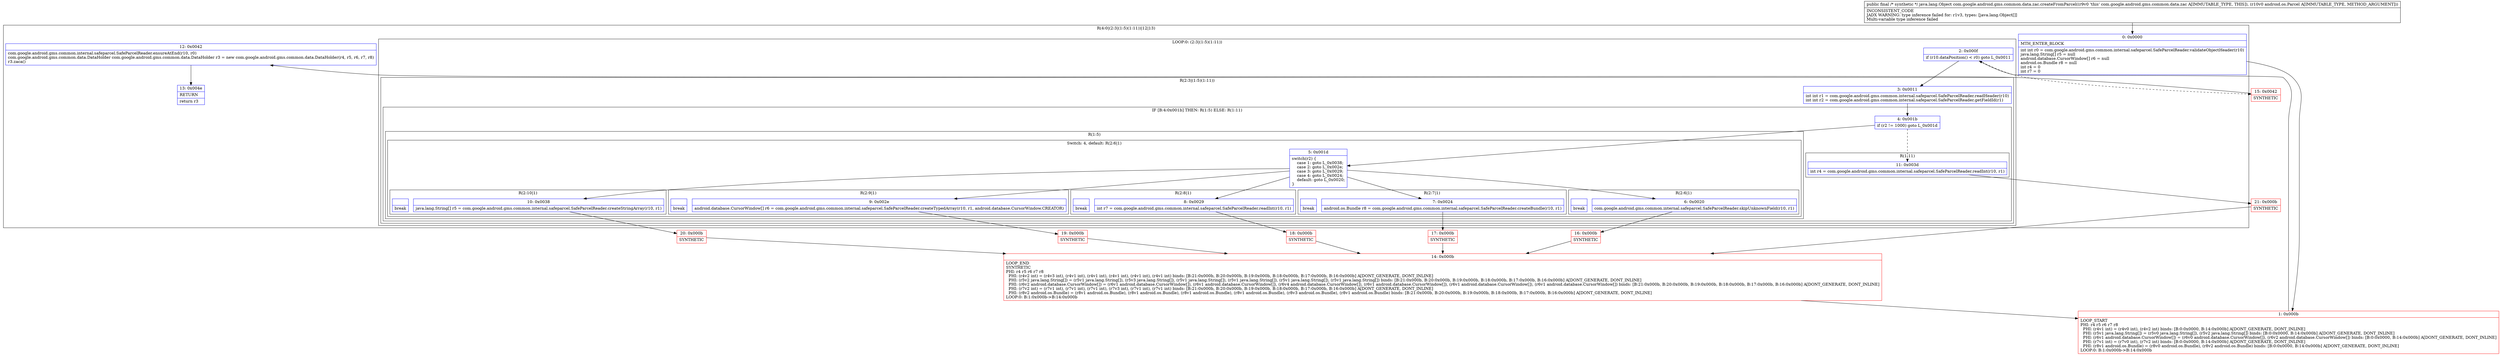 digraph "CFG forcom.google.android.gms.common.data.zac.createFromParcel(Landroid\/os\/Parcel;)Ljava\/lang\/Object;" {
subgraph cluster_Region_24585751 {
label = "R(4:0|(2:3|(1:5)(1:11))|12|13)";
node [shape=record,color=blue];
Node_0 [shape=record,label="{0\:\ 0x0000|MTH_ENTER_BLOCK\l|int int r0 = com.google.android.gms.common.internal.safeparcel.SafeParcelReader.validateObjectHeader(r10)\ljava.lang.String[] r5 = null\landroid.database.CursorWindow[] r6 = null\landroid.os.Bundle r8 = null\lint r4 = 0\lint r7 = 0\l}"];
subgraph cluster_LoopRegion_2048817575 {
label = "LOOP:0: (2:3|(1:5)(1:11))";
node [shape=record,color=blue];
Node_2 [shape=record,label="{2\:\ 0x000f|if (r10.dataPosition() \< r0) goto L_0x0011\l}"];
subgraph cluster_Region_257844992 {
label = "R(2:3|(1:5)(1:11))";
node [shape=record,color=blue];
Node_3 [shape=record,label="{3\:\ 0x0011|int int r1 = com.google.android.gms.common.internal.safeparcel.SafeParcelReader.readHeader(r10)\lint int r2 = com.google.android.gms.common.internal.safeparcel.SafeParcelReader.getFieldId(r1)\l}"];
subgraph cluster_IfRegion_1381924251 {
label = "IF [B:4:0x001b] THEN: R(1:5) ELSE: R(1:11)";
node [shape=record,color=blue];
Node_4 [shape=record,label="{4\:\ 0x001b|if (r2 != 1000) goto L_0x001d\l}"];
subgraph cluster_Region_568560640 {
label = "R(1:5)";
node [shape=record,color=blue];
subgraph cluster_SwitchRegion_1648325688 {
label = "Switch: 4, default: R(2:6|1)";
node [shape=record,color=blue];
Node_5 [shape=record,label="{5\:\ 0x001d|switch(r2) \{\l    case 1: goto L_0x0038;\l    case 2: goto L_0x002e;\l    case 3: goto L_0x0029;\l    case 4: goto L_0x0024;\l    default: goto L_0x0020;\l\}\l}"];
subgraph cluster_Region_76884457 {
label = "R(2:10|1)";
node [shape=record,color=blue];
Node_10 [shape=record,label="{10\:\ 0x0038|java.lang.String[] r5 = com.google.android.gms.common.internal.safeparcel.SafeParcelReader.createStringArray(r10, r1)\l}"];
Node_InsnContainer_954512048 [shape=record,label="{|break\l}"];
}
subgraph cluster_Region_680683236 {
label = "R(2:9|1)";
node [shape=record,color=blue];
Node_9 [shape=record,label="{9\:\ 0x002e|android.database.CursorWindow[] r6 = com.google.android.gms.common.internal.safeparcel.SafeParcelReader.createTypedArray(r10, r1, android.database.CursorWindow.CREATOR)\l}"];
Node_InsnContainer_222060813 [shape=record,label="{|break\l}"];
}
subgraph cluster_Region_876646954 {
label = "R(2:8|1)";
node [shape=record,color=blue];
Node_8 [shape=record,label="{8\:\ 0x0029|int r7 = com.google.android.gms.common.internal.safeparcel.SafeParcelReader.readInt(r10, r1)\l}"];
Node_InsnContainer_152130193 [shape=record,label="{|break\l}"];
}
subgraph cluster_Region_275626623 {
label = "R(2:7|1)";
node [shape=record,color=blue];
Node_7 [shape=record,label="{7\:\ 0x0024|android.os.Bundle r8 = com.google.android.gms.common.internal.safeparcel.SafeParcelReader.createBundle(r10, r1)\l}"];
Node_InsnContainer_875514943 [shape=record,label="{|break\l}"];
}
subgraph cluster_Region_1914542806 {
label = "R(2:6|1)";
node [shape=record,color=blue];
Node_6 [shape=record,label="{6\:\ 0x0020|com.google.android.gms.common.internal.safeparcel.SafeParcelReader.skipUnknownField(r10, r1)\l}"];
Node_InsnContainer_692259128 [shape=record,label="{|break\l}"];
}
}
}
subgraph cluster_Region_431438484 {
label = "R(1:11)";
node [shape=record,color=blue];
Node_11 [shape=record,label="{11\:\ 0x003d|int r4 = com.google.android.gms.common.internal.safeparcel.SafeParcelReader.readInt(r10, r1)\l}"];
}
}
}
}
Node_12 [shape=record,label="{12\:\ 0x0042|com.google.android.gms.common.internal.safeparcel.SafeParcelReader.ensureAtEnd(r10, r0)\lcom.google.android.gms.common.data.DataHolder com.google.android.gms.common.data.DataHolder r3 = new com.google.android.gms.common.data.DataHolder(r4, r5, r6, r7, r8)\lr3.zaca()\l}"];
Node_13 [shape=record,label="{13\:\ 0x004e|RETURN\l|return r3\l}"];
}
Node_1 [shape=record,color=red,label="{1\:\ 0x000b|LOOP_START\lPHI: r4 r5 r6 r7 r8 \l  PHI: (r4v1 int) = (r4v0 int), (r4v2 int) binds: [B:0:0x0000, B:14:0x000b] A[DONT_GENERATE, DONT_INLINE]\l  PHI: (r5v1 java.lang.String[]) = (r5v0 java.lang.String[]), (r5v2 java.lang.String[]) binds: [B:0:0x0000, B:14:0x000b] A[DONT_GENERATE, DONT_INLINE]\l  PHI: (r6v1 android.database.CursorWindow[]) = (r6v0 android.database.CursorWindow[]), (r6v2 android.database.CursorWindow[]) binds: [B:0:0x0000, B:14:0x000b] A[DONT_GENERATE, DONT_INLINE]\l  PHI: (r7v1 int) = (r7v0 int), (r7v2 int) binds: [B:0:0x0000, B:14:0x000b] A[DONT_GENERATE, DONT_INLINE]\l  PHI: (r8v1 android.os.Bundle) = (r8v0 android.os.Bundle), (r8v2 android.os.Bundle) binds: [B:0:0x0000, B:14:0x000b] A[DONT_GENERATE, DONT_INLINE]\lLOOP:0: B:1:0x000b\-\>B:14:0x000b\l}"];
Node_14 [shape=record,color=red,label="{14\:\ 0x000b|LOOP_END\lSYNTHETIC\lPHI: r4 r5 r6 r7 r8 \l  PHI: (r4v2 int) = (r4v3 int), (r4v1 int), (r4v1 int), (r4v1 int), (r4v1 int), (r4v1 int) binds: [B:21:0x000b, B:20:0x000b, B:19:0x000b, B:18:0x000b, B:17:0x000b, B:16:0x000b] A[DONT_GENERATE, DONT_INLINE]\l  PHI: (r5v2 java.lang.String[]) = (r5v1 java.lang.String[]), (r5v3 java.lang.String[]), (r5v1 java.lang.String[]), (r5v1 java.lang.String[]), (r5v1 java.lang.String[]), (r5v1 java.lang.String[]) binds: [B:21:0x000b, B:20:0x000b, B:19:0x000b, B:18:0x000b, B:17:0x000b, B:16:0x000b] A[DONT_GENERATE, DONT_INLINE]\l  PHI: (r6v2 android.database.CursorWindow[]) = (r6v1 android.database.CursorWindow[]), (r6v1 android.database.CursorWindow[]), (r6v4 android.database.CursorWindow[]), (r6v1 android.database.CursorWindow[]), (r6v1 android.database.CursorWindow[]), (r6v1 android.database.CursorWindow[]) binds: [B:21:0x000b, B:20:0x000b, B:19:0x000b, B:18:0x000b, B:17:0x000b, B:16:0x000b] A[DONT_GENERATE, DONT_INLINE]\l  PHI: (r7v2 int) = (r7v1 int), (r7v1 int), (r7v1 int), (r7v3 int), (r7v1 int), (r7v1 int) binds: [B:21:0x000b, B:20:0x000b, B:19:0x000b, B:18:0x000b, B:17:0x000b, B:16:0x000b] A[DONT_GENERATE, DONT_INLINE]\l  PHI: (r8v2 android.os.Bundle) = (r8v1 android.os.Bundle), (r8v1 android.os.Bundle), (r8v1 android.os.Bundle), (r8v1 android.os.Bundle), (r8v3 android.os.Bundle), (r8v1 android.os.Bundle) binds: [B:21:0x000b, B:20:0x000b, B:19:0x000b, B:18:0x000b, B:17:0x000b, B:16:0x000b] A[DONT_GENERATE, DONT_INLINE]\lLOOP:0: B:1:0x000b\-\>B:14:0x000b\l}"];
Node_15 [shape=record,color=red,label="{15\:\ 0x0042|SYNTHETIC\l}"];
Node_16 [shape=record,color=red,label="{16\:\ 0x000b|SYNTHETIC\l}"];
Node_17 [shape=record,color=red,label="{17\:\ 0x000b|SYNTHETIC\l}"];
Node_18 [shape=record,color=red,label="{18\:\ 0x000b|SYNTHETIC\l}"];
Node_19 [shape=record,color=red,label="{19\:\ 0x000b|SYNTHETIC\l}"];
Node_20 [shape=record,color=red,label="{20\:\ 0x000b|SYNTHETIC\l}"];
Node_21 [shape=record,color=red,label="{21\:\ 0x000b|SYNTHETIC\l}"];
MethodNode[shape=record,label="{public final \/* synthetic *\/ java.lang.Object com.google.android.gms.common.data.zac.createFromParcel((r9v0 'this' com.google.android.gms.common.data.zac A[IMMUTABLE_TYPE, THIS]), (r10v0 android.os.Parcel A[IMMUTABLE_TYPE, METHOD_ARGUMENT]))  | INCONSISTENT_CODE\lJADX WARNING: type inference failed for: r1v3, types: [java.lang.Object[]]\lMulti\-variable type inference failed\l}"];
MethodNode -> Node_0;
Node_0 -> Node_1;
Node_2 -> Node_3;
Node_2 -> Node_15[style=dashed];
Node_3 -> Node_4;
Node_4 -> Node_5;
Node_4 -> Node_11[style=dashed];
Node_5 -> Node_6;
Node_5 -> Node_7;
Node_5 -> Node_8;
Node_5 -> Node_9;
Node_5 -> Node_10;
Node_10 -> Node_20;
Node_9 -> Node_19;
Node_8 -> Node_18;
Node_7 -> Node_17;
Node_6 -> Node_16;
Node_11 -> Node_21;
Node_12 -> Node_13;
Node_1 -> Node_2;
Node_14 -> Node_1;
Node_15 -> Node_12;
Node_16 -> Node_14;
Node_17 -> Node_14;
Node_18 -> Node_14;
Node_19 -> Node_14;
Node_20 -> Node_14;
Node_21 -> Node_14;
}

